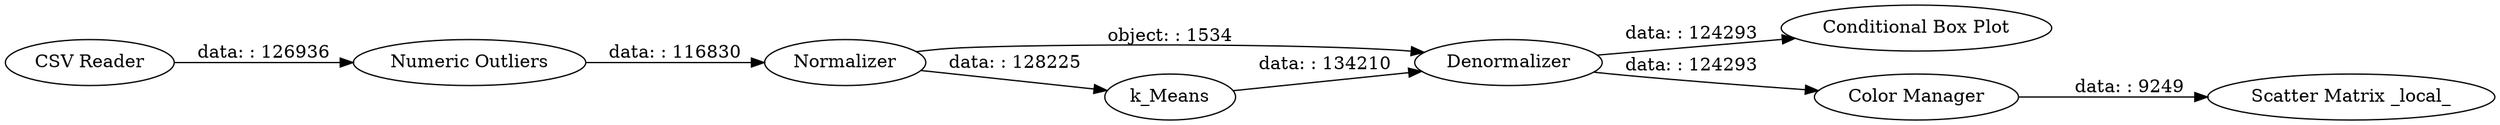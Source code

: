 digraph {
	"8539614956512136219_9" [label=Denormalizer]
	"8539614956512136219_11" [label="Scatter Matrix _local_"]
	"8539614956512136219_6" [label=k_Means]
	"8539614956512136219_7" [label="Conditional Box Plot"]
	"8539614956512136219_3" [label="Numeric Outliers"]
	"8539614956512136219_1" [label="CSV Reader"]
	"8539614956512136219_5" [label=Normalizer]
	"8539614956512136219_10" [label="Color Manager"]
	"8539614956512136219_9" -> "8539614956512136219_10" [label="data: : 124293"]
	"8539614956512136219_1" -> "8539614956512136219_3" [label="data: : 126936"]
	"8539614956512136219_9" -> "8539614956512136219_7" [label="data: : 124293"]
	"8539614956512136219_5" -> "8539614956512136219_6" [label="data: : 128225"]
	"8539614956512136219_6" -> "8539614956512136219_9" [label="data: : 134210"]
	"8539614956512136219_3" -> "8539614956512136219_5" [label="data: : 116830"]
	"8539614956512136219_5" -> "8539614956512136219_9" [label="object: : 1534"]
	"8539614956512136219_10" -> "8539614956512136219_11" [label="data: : 9249"]
	rankdir=LR
}
